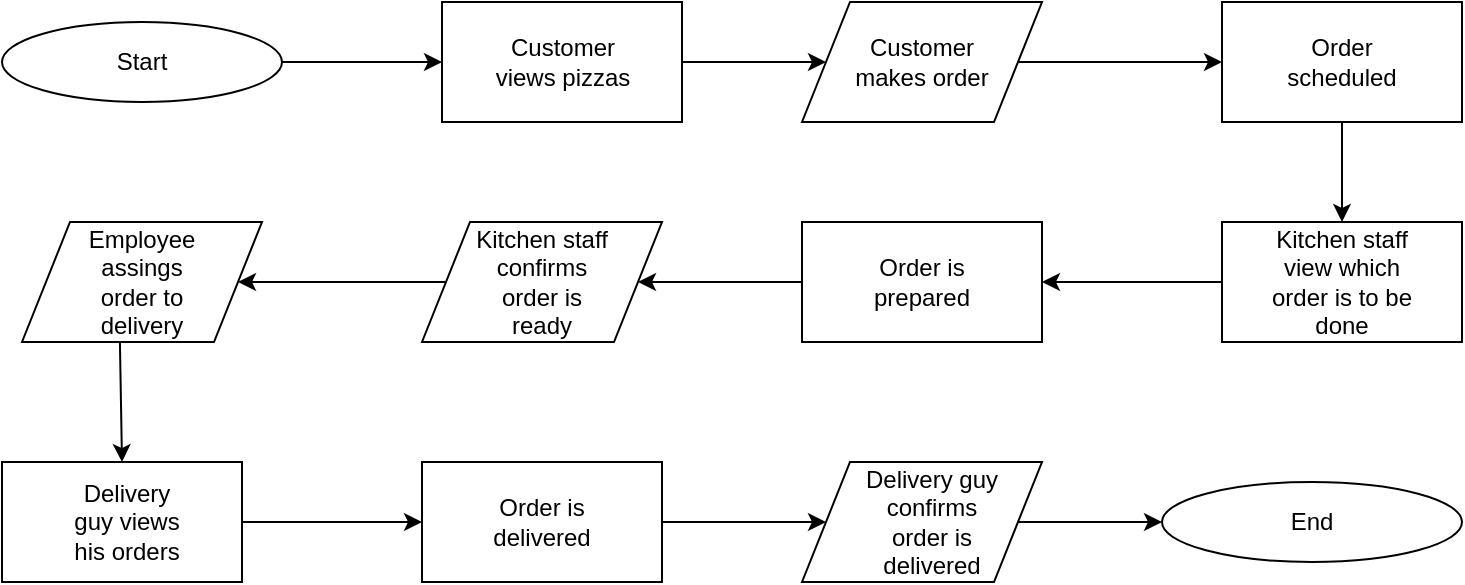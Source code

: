<mxfile version="12.7.2" type="device"><diagram id="C5RBs43oDa-KdzZeNtuy" name="Page-1"><mxGraphModel dx="868" dy="482" grid="1" gridSize="10" guides="1" tooltips="1" connect="1" arrows="1" fold="1" page="1" pageScale="1" pageWidth="827" pageHeight="1169" math="0" shadow="0"><root><mxCell id="WIyWlLk6GJQsqaUBKTNV-0"/><mxCell id="WIyWlLk6GJQsqaUBKTNV-1" parent="WIyWlLk6GJQsqaUBKTNV-0"/><mxCell id="2J3Y6MZc2QvWpJXRyOsw-0" value="" style="ellipse;whiteSpace=wrap;html=1;" vertex="1" parent="WIyWlLk6GJQsqaUBKTNV-1"><mxGeometry x="40" y="50" width="140" height="40" as="geometry"/></mxCell><mxCell id="2J3Y6MZc2QvWpJXRyOsw-1" value="" style="endArrow=classic;html=1;exitX=1;exitY=0.5;exitDx=0;exitDy=0;entryX=0;entryY=0.5;entryDx=0;entryDy=0;" edge="1" parent="WIyWlLk6GJQsqaUBKTNV-1" source="2J3Y6MZc2QvWpJXRyOsw-0" target="2J3Y6MZc2QvWpJXRyOsw-3"><mxGeometry width="50" height="50" relative="1" as="geometry"><mxPoint x="300" y="260" as="sourcePoint"/><mxPoint x="240" y="80" as="targetPoint"/></mxGeometry></mxCell><mxCell id="2J3Y6MZc2QvWpJXRyOsw-2" value="Start" style="text;html=1;strokeColor=none;fillColor=none;align=center;verticalAlign=middle;whiteSpace=wrap;rounded=0;" vertex="1" parent="WIyWlLk6GJQsqaUBKTNV-1"><mxGeometry x="90" y="60" width="40" height="20" as="geometry"/></mxCell><mxCell id="2J3Y6MZc2QvWpJXRyOsw-3" value="" style="rounded=0;whiteSpace=wrap;html=1;" vertex="1" parent="WIyWlLk6GJQsqaUBKTNV-1"><mxGeometry x="260" y="40" width="120" height="60" as="geometry"/></mxCell><mxCell id="2J3Y6MZc2QvWpJXRyOsw-4" value="Customer views pizzas" style="text;html=1;strokeColor=none;fillColor=none;align=center;verticalAlign=middle;whiteSpace=wrap;rounded=0;" vertex="1" parent="WIyWlLk6GJQsqaUBKTNV-1"><mxGeometry x="282.5" y="60" width="75" height="20" as="geometry"/></mxCell><mxCell id="2J3Y6MZc2QvWpJXRyOsw-5" value="" style="shape=parallelogram;perimeter=parallelogramPerimeter;whiteSpace=wrap;html=1;" vertex="1" parent="WIyWlLk6GJQsqaUBKTNV-1"><mxGeometry x="440" y="40" width="120" height="60" as="geometry"/></mxCell><mxCell id="2J3Y6MZc2QvWpJXRyOsw-6" value="Customer makes order" style="text;html=1;strokeColor=none;fillColor=none;align=center;verticalAlign=middle;whiteSpace=wrap;rounded=0;" vertex="1" parent="WIyWlLk6GJQsqaUBKTNV-1"><mxGeometry x="465" y="60" width="70" height="20" as="geometry"/></mxCell><mxCell id="2J3Y6MZc2QvWpJXRyOsw-7" value="" style="endArrow=classic;html=1;exitX=1;exitY=0.5;exitDx=0;exitDy=0;entryX=0;entryY=0.5;entryDx=0;entryDy=0;" edge="1" parent="WIyWlLk6GJQsqaUBKTNV-1" source="2J3Y6MZc2QvWpJXRyOsw-3" target="2J3Y6MZc2QvWpJXRyOsw-5"><mxGeometry width="50" height="50" relative="1" as="geometry"><mxPoint x="300" y="260" as="sourcePoint"/><mxPoint x="350" y="210" as="targetPoint"/></mxGeometry></mxCell><mxCell id="2J3Y6MZc2QvWpJXRyOsw-8" value="" style="rounded=0;whiteSpace=wrap;html=1;" vertex="1" parent="WIyWlLk6GJQsqaUBKTNV-1"><mxGeometry x="650" y="40" width="120" height="60" as="geometry"/></mxCell><mxCell id="2J3Y6MZc2QvWpJXRyOsw-9" value="Order scheduled" style="text;html=1;strokeColor=none;fillColor=none;align=center;verticalAlign=middle;whiteSpace=wrap;rounded=0;" vertex="1" parent="WIyWlLk6GJQsqaUBKTNV-1"><mxGeometry x="680" y="60" width="60" height="20" as="geometry"/></mxCell><mxCell id="2J3Y6MZc2QvWpJXRyOsw-10" value="" style="endArrow=classic;html=1;exitX=1;exitY=0.5;exitDx=0;exitDy=0;entryX=0;entryY=0.5;entryDx=0;entryDy=0;" edge="1" parent="WIyWlLk6GJQsqaUBKTNV-1" source="2J3Y6MZc2QvWpJXRyOsw-5" target="2J3Y6MZc2QvWpJXRyOsw-8"><mxGeometry width="50" height="50" relative="1" as="geometry"><mxPoint x="300" y="360" as="sourcePoint"/><mxPoint x="350" y="310" as="targetPoint"/></mxGeometry></mxCell><mxCell id="2J3Y6MZc2QvWpJXRyOsw-11" value="" style="rounded=0;whiteSpace=wrap;html=1;" vertex="1" parent="WIyWlLk6GJQsqaUBKTNV-1"><mxGeometry x="650" y="150" width="120" height="60" as="geometry"/></mxCell><mxCell id="2J3Y6MZc2QvWpJXRyOsw-12" value="Kitchen staff view which order is to be done" style="text;html=1;strokeColor=none;fillColor=none;align=center;verticalAlign=middle;whiteSpace=wrap;rounded=0;" vertex="1" parent="WIyWlLk6GJQsqaUBKTNV-1"><mxGeometry x="670" y="170" width="80" height="20" as="geometry"/></mxCell><mxCell id="2J3Y6MZc2QvWpJXRyOsw-13" value="" style="endArrow=classic;html=1;exitX=0.5;exitY=1;exitDx=0;exitDy=0;entryX=0.5;entryY=0;entryDx=0;entryDy=0;" edge="1" parent="WIyWlLk6GJQsqaUBKTNV-1" source="2J3Y6MZc2QvWpJXRyOsw-8" target="2J3Y6MZc2QvWpJXRyOsw-11"><mxGeometry width="50" height="50" relative="1" as="geometry"><mxPoint x="430" y="360" as="sourcePoint"/><mxPoint x="480" y="310" as="targetPoint"/></mxGeometry></mxCell><mxCell id="2J3Y6MZc2QvWpJXRyOsw-15" value="" style="shape=parallelogram;perimeter=parallelogramPerimeter;whiteSpace=wrap;html=1;" vertex="1" parent="WIyWlLk6GJQsqaUBKTNV-1"><mxGeometry x="250" y="150" width="120" height="60" as="geometry"/></mxCell><mxCell id="2J3Y6MZc2QvWpJXRyOsw-16" value="Kitchen staff confirms order is ready" style="text;html=1;strokeColor=none;fillColor=none;align=center;verticalAlign=middle;whiteSpace=wrap;rounded=0;" vertex="1" parent="WIyWlLk6GJQsqaUBKTNV-1"><mxGeometry x="275" y="170" width="70" height="20" as="geometry"/></mxCell><mxCell id="2J3Y6MZc2QvWpJXRyOsw-23" value="Kitchen staff confirms order is ready" style="text;html=1;strokeColor=none;fillColor=none;align=center;verticalAlign=middle;whiteSpace=wrap;rounded=0;" vertex="1" parent="WIyWlLk6GJQsqaUBKTNV-1"><mxGeometry x="455" y="170" width="70" height="20" as="geometry"/></mxCell><mxCell id="2J3Y6MZc2QvWpJXRyOsw-17" value="" style="endArrow=classic;html=1;exitX=0;exitY=0.5;exitDx=0;exitDy=0;entryX=1;entryY=0.5;entryDx=0;entryDy=0;" edge="1" parent="WIyWlLk6GJQsqaUBKTNV-1" source="2J3Y6MZc2QvWpJXRyOsw-11" target="2J3Y6MZc2QvWpJXRyOsw-19"><mxGeometry width="50" height="50" relative="1" as="geometry"><mxPoint x="410" y="350" as="sourcePoint"/><mxPoint x="440" y="470" as="targetPoint"/></mxGeometry></mxCell><mxCell id="2J3Y6MZc2QvWpJXRyOsw-19" value="" style="rounded=0;whiteSpace=wrap;html=1;" vertex="1" parent="WIyWlLk6GJQsqaUBKTNV-1"><mxGeometry x="440" y="150" width="120" height="60" as="geometry"/></mxCell><mxCell id="2J3Y6MZc2QvWpJXRyOsw-20" value="Order is prepared" style="text;html=1;strokeColor=none;fillColor=none;align=center;verticalAlign=middle;whiteSpace=wrap;rounded=0;" vertex="1" parent="WIyWlLk6GJQsqaUBKTNV-1"><mxGeometry x="470" y="170" width="60" height="20" as="geometry"/></mxCell><mxCell id="2J3Y6MZc2QvWpJXRyOsw-21" value="" style="endArrow=classic;html=1;exitX=0;exitY=0.5;exitDx=0;exitDy=0;entryX=1;entryY=0.5;entryDx=0;entryDy=0;" edge="1" parent="WIyWlLk6GJQsqaUBKTNV-1" source="2J3Y6MZc2QvWpJXRyOsw-19" target="2J3Y6MZc2QvWpJXRyOsw-15"><mxGeometry width="50" height="50" relative="1" as="geometry"><mxPoint x="490" y="470" as="sourcePoint"/><mxPoint x="440" y="220" as="targetPoint"/></mxGeometry></mxCell><mxCell id="2J3Y6MZc2QvWpJXRyOsw-26" value="" style="shape=parallelogram;perimeter=parallelogramPerimeter;whiteSpace=wrap;html=1;" vertex="1" parent="WIyWlLk6GJQsqaUBKTNV-1"><mxGeometry x="50" y="150" width="120" height="60" as="geometry"/></mxCell><mxCell id="2J3Y6MZc2QvWpJXRyOsw-27" value="Employee assings order to delivery" style="text;html=1;strokeColor=none;fillColor=none;align=center;verticalAlign=middle;whiteSpace=wrap;rounded=0;" vertex="1" parent="WIyWlLk6GJQsqaUBKTNV-1"><mxGeometry x="85" y="170" width="50" height="20" as="geometry"/></mxCell><mxCell id="2J3Y6MZc2QvWpJXRyOsw-28" value="" style="endArrow=classic;html=1;exitX=0;exitY=0.5;exitDx=0;exitDy=0;entryX=1;entryY=0.5;entryDx=0;entryDy=0;" edge="1" parent="WIyWlLk6GJQsqaUBKTNV-1" source="2J3Y6MZc2QvWpJXRyOsw-15" target="2J3Y6MZc2QvWpJXRyOsw-26"><mxGeometry width="50" height="50" relative="1" as="geometry"><mxPoint x="380" y="270" as="sourcePoint"/><mxPoint x="430" y="220" as="targetPoint"/></mxGeometry></mxCell><mxCell id="2J3Y6MZc2QvWpJXRyOsw-29" value="" style="rounded=0;whiteSpace=wrap;html=1;" vertex="1" parent="WIyWlLk6GJQsqaUBKTNV-1"><mxGeometry x="40" y="270" width="120" height="60" as="geometry"/></mxCell><mxCell id="2J3Y6MZc2QvWpJXRyOsw-30" value="" style="endArrow=classic;html=1;exitX=0.408;exitY=1;exitDx=0;exitDy=0;exitPerimeter=0;entryX=0.5;entryY=0;entryDx=0;entryDy=0;" edge="1" parent="WIyWlLk6GJQsqaUBKTNV-1" source="2J3Y6MZc2QvWpJXRyOsw-26" target="2J3Y6MZc2QvWpJXRyOsw-29"><mxGeometry width="50" height="50" relative="1" as="geometry"><mxPoint x="380" y="270" as="sourcePoint"/><mxPoint x="110" y="240" as="targetPoint"/></mxGeometry></mxCell><mxCell id="2J3Y6MZc2QvWpJXRyOsw-31" value="Delivery guy views his orders" style="text;html=1;strokeColor=none;fillColor=none;align=center;verticalAlign=middle;whiteSpace=wrap;rounded=0;" vertex="1" parent="WIyWlLk6GJQsqaUBKTNV-1"><mxGeometry x="75" y="290" width="55" height="20" as="geometry"/></mxCell><mxCell id="2J3Y6MZc2QvWpJXRyOsw-32" value="" style="rounded=0;whiteSpace=wrap;html=1;" vertex="1" parent="WIyWlLk6GJQsqaUBKTNV-1"><mxGeometry x="250" y="270" width="120" height="60" as="geometry"/></mxCell><mxCell id="2J3Y6MZc2QvWpJXRyOsw-33" value="Order is delivered" style="text;html=1;strokeColor=none;fillColor=none;align=center;verticalAlign=middle;whiteSpace=wrap;rounded=0;" vertex="1" parent="WIyWlLk6GJQsqaUBKTNV-1"><mxGeometry x="290" y="290" width="40" height="20" as="geometry"/></mxCell><mxCell id="2J3Y6MZc2QvWpJXRyOsw-34" value="" style="endArrow=classic;html=1;exitX=1;exitY=0.5;exitDx=0;exitDy=0;entryX=0;entryY=0.5;entryDx=0;entryDy=0;" edge="1" parent="WIyWlLk6GJQsqaUBKTNV-1" source="2J3Y6MZc2QvWpJXRyOsw-29" target="2J3Y6MZc2QvWpJXRyOsw-32"><mxGeometry width="50" height="50" relative="1" as="geometry"><mxPoint x="380" y="270" as="sourcePoint"/><mxPoint x="430" y="220" as="targetPoint"/></mxGeometry></mxCell><mxCell id="2J3Y6MZc2QvWpJXRyOsw-35" value="" style="shape=parallelogram;perimeter=parallelogramPerimeter;whiteSpace=wrap;html=1;" vertex="1" parent="WIyWlLk6GJQsqaUBKTNV-1"><mxGeometry x="440" y="270" width="120" height="60" as="geometry"/></mxCell><mxCell id="2J3Y6MZc2QvWpJXRyOsw-36" value="Delivery guy confirms order is delivered" style="text;html=1;strokeColor=none;fillColor=none;align=center;verticalAlign=middle;whiteSpace=wrap;rounded=0;" vertex="1" parent="WIyWlLk6GJQsqaUBKTNV-1"><mxGeometry x="470" y="290" width="70" height="20" as="geometry"/></mxCell><mxCell id="2J3Y6MZc2QvWpJXRyOsw-37" value="" style="endArrow=classic;html=1;exitX=1;exitY=0.5;exitDx=0;exitDy=0;entryX=0;entryY=0.5;entryDx=0;entryDy=0;" edge="1" parent="WIyWlLk6GJQsqaUBKTNV-1" source="2J3Y6MZc2QvWpJXRyOsw-32" target="2J3Y6MZc2QvWpJXRyOsw-35"><mxGeometry width="50" height="50" relative="1" as="geometry"><mxPoint x="380" y="270" as="sourcePoint"/><mxPoint x="430" y="220" as="targetPoint"/></mxGeometry></mxCell><mxCell id="2J3Y6MZc2QvWpJXRyOsw-38" value="" style="ellipse;whiteSpace=wrap;html=1;" vertex="1" parent="WIyWlLk6GJQsqaUBKTNV-1"><mxGeometry x="620" y="280" width="150" height="40" as="geometry"/></mxCell><mxCell id="2J3Y6MZc2QvWpJXRyOsw-39" value="End" style="text;html=1;strokeColor=none;fillColor=none;align=center;verticalAlign=middle;whiteSpace=wrap;rounded=0;" vertex="1" parent="WIyWlLk6GJQsqaUBKTNV-1"><mxGeometry x="675" y="290" width="40" height="20" as="geometry"/></mxCell><mxCell id="2J3Y6MZc2QvWpJXRyOsw-40" value="" style="endArrow=classic;html=1;exitX=1;exitY=0.5;exitDx=0;exitDy=0;entryX=0;entryY=0.5;entryDx=0;entryDy=0;" edge="1" parent="WIyWlLk6GJQsqaUBKTNV-1" source="2J3Y6MZc2QvWpJXRyOsw-35" target="2J3Y6MZc2QvWpJXRyOsw-38"><mxGeometry width="50" height="50" relative="1" as="geometry"><mxPoint x="380" y="270" as="sourcePoint"/><mxPoint x="430" y="220" as="targetPoint"/></mxGeometry></mxCell></root></mxGraphModel></diagram></mxfile>